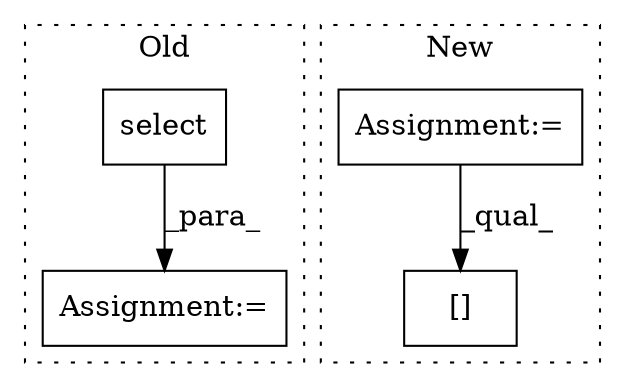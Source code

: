 digraph G {
subgraph cluster0 {
1 [label="select" a="32" s="11171,11259" l="7,1" shape="box"];
3 [label="Assignment:=" a="7" s="11164" l="1" shape="box"];
label = "Old";
style="dotted";
}
subgraph cluster1 {
2 [label="[]" a="2" s="11166,11178" l="4,1" shape="box"];
4 [label="Assignment:=" a="7" s="11078" l="1" shape="box"];
label = "New";
style="dotted";
}
1 -> 3 [label="_para_"];
4 -> 2 [label="_qual_"];
}